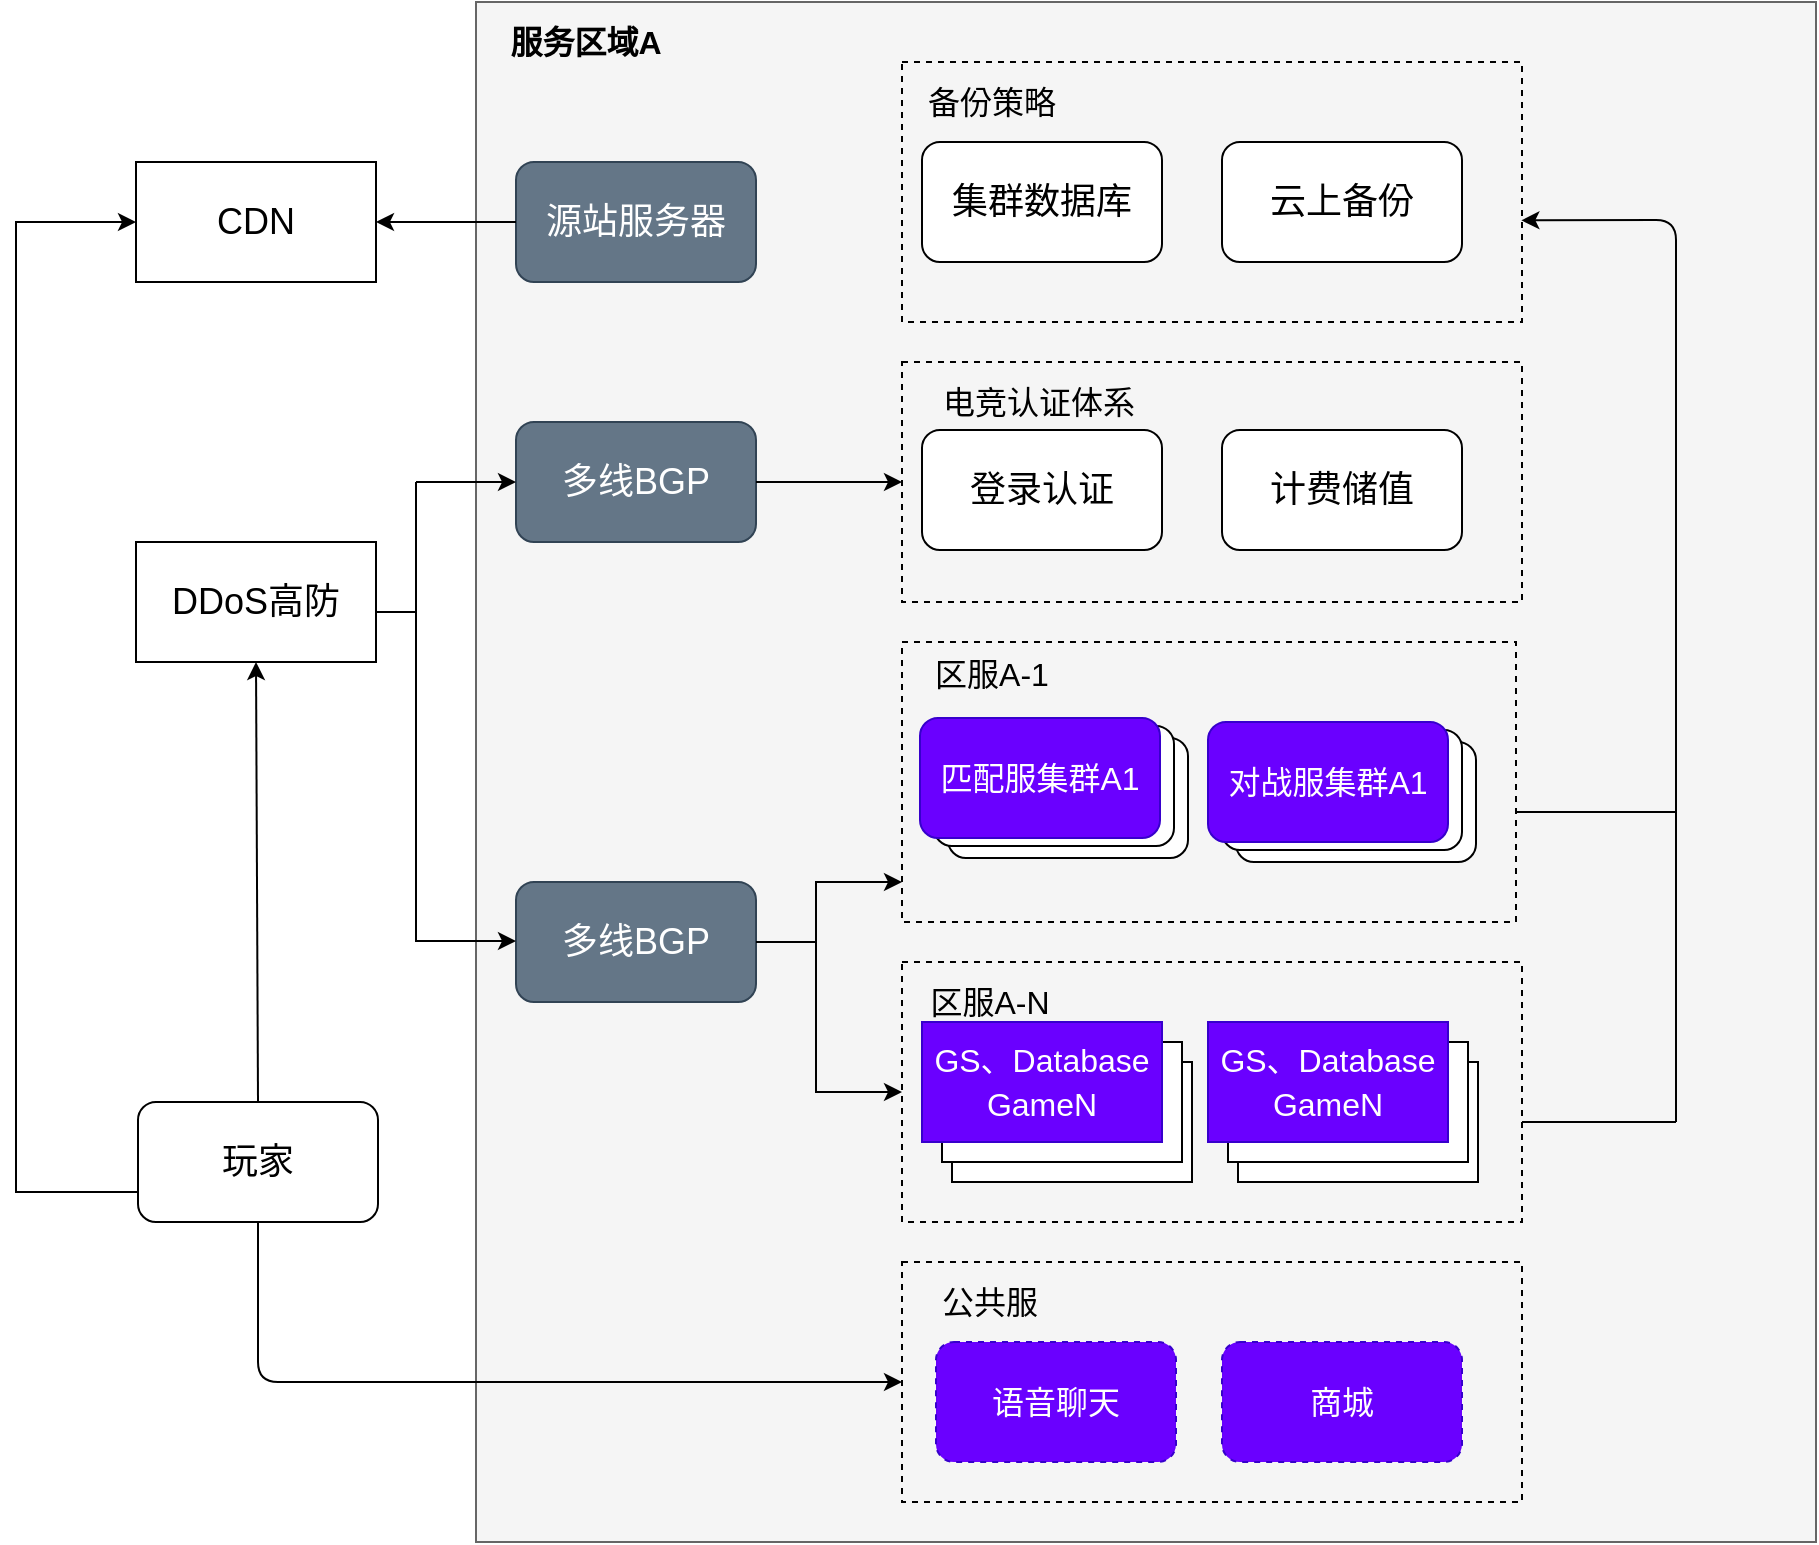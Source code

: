<mxfile version="14.4.3" type="github">
  <diagram id="fT9dytx6FlZxMEzEyuWl" name="Page-1">
    <mxGraphModel dx="1303" dy="672" grid="1" gridSize="10" guides="1" tooltips="1" connect="1" arrows="1" fold="1" page="1" pageScale="1" pageWidth="1600" pageHeight="1200" math="0" shadow="0">
      <root>
        <mxCell id="0" />
        <mxCell id="1" parent="0" />
        <mxCell id="Vs3RJaH12gDjdYwrqUp_-3" value="" style="rounded=0;whiteSpace=wrap;html=1;fillColor=#f5f5f5;strokeColor=#666666;fontColor=#333333;" parent="1" vertex="1">
          <mxGeometry x="340" y="320" width="670" height="770" as="geometry" />
        </mxCell>
        <mxCell id="Vs3RJaH12gDjdYwrqUp_-6" value="CDN" style="rounded=0;whiteSpace=wrap;html=1;fontSize=18;" parent="1" vertex="1">
          <mxGeometry x="170" y="400" width="120" height="60" as="geometry" />
        </mxCell>
        <mxCell id="zrN1Y2SLU0a6Z4_LZhqY-11" value="" style="edgeStyle=elbowEdgeStyle;rounded=0;orthogonalLoop=1;jettySize=auto;html=1;fontSize=16;fontColor=#030303;exitX=0;exitY=0.75;exitDx=0;exitDy=0;" edge="1" parent="1" source="Vs3RJaH12gDjdYwrqUp_-7" target="Vs3RJaH12gDjdYwrqUp_-6">
          <mxGeometry relative="1" as="geometry">
            <Array as="points">
              <mxPoint x="110" y="510" />
            </Array>
          </mxGeometry>
        </mxCell>
        <mxCell id="Vs3RJaH12gDjdYwrqUp_-7" value="玩家" style="rounded=1;whiteSpace=wrap;html=1;fontSize=18;" parent="1" vertex="1">
          <mxGeometry x="171" y="870" width="120" height="60" as="geometry" />
        </mxCell>
        <mxCell id="Vs3RJaH12gDjdYwrqUp_-8" value="DDoS高防" style="rounded=0;whiteSpace=wrap;html=1;fontSize=18;" parent="1" vertex="1">
          <mxGeometry x="170" y="590" width="120" height="60" as="geometry" />
        </mxCell>
        <mxCell id="Vs3RJaH12gDjdYwrqUp_-9" value="&lt;font style=&quot;font-size: 16px&quot;&gt;服务区域A&lt;/font&gt;" style="text;html=1;strokeColor=none;fillColor=none;align=center;verticalAlign=middle;whiteSpace=wrap;rounded=0;fontStyle=1;fontSize=18;" parent="1" vertex="1">
          <mxGeometry x="350" y="330" width="90" height="20" as="geometry" />
        </mxCell>
        <mxCell id="Vs3RJaH12gDjdYwrqUp_-10" value="源站服务器" style="rounded=1;whiteSpace=wrap;html=1;fontSize=18;fillColor=#647687;strokeColor=#314354;fontColor=#ffffff;" parent="1" vertex="1">
          <mxGeometry x="360" y="400" width="120" height="60" as="geometry" />
        </mxCell>
        <mxCell id="Vs3RJaH12gDjdYwrqUp_-11" value="多线BGP" style="rounded=1;whiteSpace=wrap;html=1;fontSize=18;fillColor=#647687;strokeColor=#314354;fontColor=#ffffff;" parent="1" vertex="1">
          <mxGeometry x="360" y="530" width="120" height="60" as="geometry" />
        </mxCell>
        <mxCell id="Vs3RJaH12gDjdYwrqUp_-12" value="多线BGP" style="rounded=1;whiteSpace=wrap;html=1;strokeColor=#314354;fillColor=#647687;fontColor=#ffffff;fontSize=18;" parent="1" vertex="1">
          <mxGeometry x="360" y="760" width="120" height="60" as="geometry" />
        </mxCell>
        <mxCell id="Vs3RJaH12gDjdYwrqUp_-19" value="" style="rounded=0;whiteSpace=wrap;html=1;dashed=1;strokeColor=#000000;fillColor=none;gradientColor=none;" parent="1" vertex="1">
          <mxGeometry x="553" y="350" width="310" height="130" as="geometry" />
        </mxCell>
        <mxCell id="Vs3RJaH12gDjdYwrqUp_-20" value="" style="rounded=0;whiteSpace=wrap;html=1;dashed=1;strokeColor=#000000;fillColor=none;gradientColor=none;" parent="1" vertex="1">
          <mxGeometry x="553" y="500" width="310" height="120" as="geometry" />
        </mxCell>
        <mxCell id="Vs3RJaH12gDjdYwrqUp_-21" value="" style="rounded=0;whiteSpace=wrap;html=1;dashed=1;strokeColor=#000000;fillColor=none;gradientColor=none;" parent="1" vertex="1">
          <mxGeometry x="553" y="640" width="307" height="140" as="geometry" />
        </mxCell>
        <mxCell id="Vs3RJaH12gDjdYwrqUp_-22" value="" style="rounded=0;whiteSpace=wrap;html=1;dashed=1;strokeColor=#000000;fillColor=none;gradientColor=none;" parent="1" vertex="1">
          <mxGeometry x="553" y="800" width="310" height="130" as="geometry" />
        </mxCell>
        <mxCell id="Vs3RJaH12gDjdYwrqUp_-23" value="&lt;span style=&quot;font-weight: 400; font-size: 16px;&quot;&gt;备份策略&lt;/span&gt;" style="text;html=1;strokeColor=none;fillColor=none;align=center;verticalAlign=middle;whiteSpace=wrap;rounded=0;fontStyle=1;fontSize=16;" parent="1" vertex="1">
          <mxGeometry x="563" y="360" width="70" height="20" as="geometry" />
        </mxCell>
        <mxCell id="Vs3RJaH12gDjdYwrqUp_-24" value="登录认证" style="rounded=1;whiteSpace=wrap;html=1;fontSize=18;" parent="1" vertex="1">
          <mxGeometry x="563" y="534" width="120" height="60" as="geometry" />
        </mxCell>
        <mxCell id="Vs3RJaH12gDjdYwrqUp_-25" value="计费储值" style="rounded=1;whiteSpace=wrap;html=1;fontSize=18;" parent="1" vertex="1">
          <mxGeometry x="713" y="534" width="120" height="60" as="geometry" />
        </mxCell>
        <mxCell id="Vs3RJaH12gDjdYwrqUp_-26" value="&lt;span style=&quot;font-weight: 400&quot;&gt;电竞认证体系&lt;/span&gt;" style="text;html=1;strokeColor=none;fillColor=none;align=center;verticalAlign=middle;whiteSpace=wrap;rounded=0;fontStyle=1;fontSize=16;" parent="1" vertex="1">
          <mxGeometry x="563" y="510" width="117" height="20" as="geometry" />
        </mxCell>
        <mxCell id="Vs3RJaH12gDjdYwrqUp_-27" value="&lt;span style=&quot;font-weight: 400; font-size: 16px;&quot;&gt;区服A-1&lt;/span&gt;" style="text;html=1;strokeColor=none;fillColor=none;align=center;verticalAlign=middle;whiteSpace=wrap;rounded=0;fontStyle=1;fontSize=16;" parent="1" vertex="1">
          <mxGeometry x="563" y="646" width="70" height="20" as="geometry" />
        </mxCell>
        <mxCell id="Vs3RJaH12gDjdYwrqUp_-28" value="&lt;span style=&quot;font-weight: 400; font-size: 16px;&quot;&gt;区服A-N&lt;/span&gt;" style="text;html=1;strokeColor=none;fillColor=none;align=center;verticalAlign=middle;whiteSpace=wrap;rounded=0;fontStyle=1;fontSize=16;" parent="1" vertex="1">
          <mxGeometry x="562" y="810" width="70" height="20" as="geometry" />
        </mxCell>
        <mxCell id="Vs3RJaH12gDjdYwrqUp_-29" value="架构同源A-1" style="rounded=0;whiteSpace=wrap;html=1;" parent="1" vertex="1">
          <mxGeometry x="578" y="850" width="120" height="60" as="geometry" />
        </mxCell>
        <mxCell id="Vs3RJaH12gDjdYwrqUp_-30" value="架构同源A-1" style="rounded=0;whiteSpace=wrap;html=1;" parent="1" vertex="1">
          <mxGeometry x="573" y="840" width="120" height="60" as="geometry" />
        </mxCell>
        <mxCell id="Vs3RJaH12gDjdYwrqUp_-31" value="&lt;span style=&quot;font-size: 16px&quot;&gt;GS、Database&lt;/span&gt;&lt;br style=&quot;font-size: 16px&quot;&gt;&lt;span style=&quot;font-size: 16px&quot;&gt;GameN&lt;/span&gt;" style="rounded=0;whiteSpace=wrap;html=1;fontSize=18;fillColor=#6a00ff;strokeColor=#3700CC;fontColor=#ffffff;" parent="1" vertex="1">
          <mxGeometry x="563" y="830" width="120" height="60" as="geometry" />
        </mxCell>
        <mxCell id="Vs3RJaH12gDjdYwrqUp_-34" value="集群数据库" style="rounded=1;whiteSpace=wrap;html=1;fontSize=18;" parent="1" vertex="1">
          <mxGeometry x="563" y="390" width="120" height="60" as="geometry" />
        </mxCell>
        <mxCell id="Vs3RJaH12gDjdYwrqUp_-35" value="&lt;font style=&quot;font-size: 18px&quot;&gt;云上备份&lt;/font&gt;" style="rounded=1;whiteSpace=wrap;html=1;" parent="1" vertex="1">
          <mxGeometry x="713" y="390" width="120" height="60" as="geometry" />
        </mxCell>
        <mxCell id="Vs3RJaH12gDjdYwrqUp_-38" value="" style="endArrow=classic;html=1;entryX=0;entryY=0.5;entryDx=0;entryDy=0;" parent="1" target="Vs3RJaH12gDjdYwrqUp_-11" edge="1">
          <mxGeometry width="50" height="50" relative="1" as="geometry">
            <mxPoint x="310" y="560" as="sourcePoint" />
            <mxPoint x="630" y="480" as="targetPoint" />
            <Array as="points" />
          </mxGeometry>
        </mxCell>
        <mxCell id="Vs3RJaH12gDjdYwrqUp_-45" value="" style="endArrow=classic;html=1;" parent="1" source="Vs3RJaH12gDjdYwrqUp_-11" target="Vs3RJaH12gDjdYwrqUp_-20" edge="1">
          <mxGeometry width="50" height="50" relative="1" as="geometry">
            <mxPoint x="523" y="564" as="sourcePoint" />
            <mxPoint x="553" y="564" as="targetPoint" />
          </mxGeometry>
        </mxCell>
        <mxCell id="Vs3RJaH12gDjdYwrqUp_-49" value="" style="endArrow=classic;html=1;exitX=0;exitY=0.5;exitDx=0;exitDy=0;entryX=1;entryY=0.5;entryDx=0;entryDy=0;" parent="1" source="Vs3RJaH12gDjdYwrqUp_-10" target="Vs3RJaH12gDjdYwrqUp_-6" edge="1">
          <mxGeometry width="50" height="50" relative="1" as="geometry">
            <mxPoint x="630" y="650" as="sourcePoint" />
            <mxPoint x="680" y="600" as="targetPoint" />
          </mxGeometry>
        </mxCell>
        <mxCell id="Vs3RJaH12gDjdYwrqUp_-51" style="edgeStyle=elbowEdgeStyle;rounded=0;orthogonalLoop=1;jettySize=auto;html=1;fontSize=16;fontColor=#030303;entryX=0;entryY=0.5;entryDx=0;entryDy=0;" parent="1" source="Vs3RJaH12gDjdYwrqUp_-12" target="Vs3RJaH12gDjdYwrqUp_-22" edge="1">
          <mxGeometry relative="1" as="geometry">
            <Array as="points">
              <mxPoint x="510" y="880" />
              <mxPoint x="500" y="840" />
            </Array>
          </mxGeometry>
        </mxCell>
        <mxCell id="Vs3RJaH12gDjdYwrqUp_-53" style="edgeStyle=elbowEdgeStyle;rounded=0;orthogonalLoop=1;jettySize=auto;html=1;fontSize=16;fontColor=#030303;entryX=0;entryY=0.5;entryDx=0;entryDy=0;" parent="1" edge="1">
          <mxGeometry relative="1" as="geometry">
            <mxPoint x="500" y="790" as="sourcePoint" />
            <mxPoint x="553" y="760" as="targetPoint" />
            <Array as="points">
              <mxPoint x="510" y="760" />
              <mxPoint x="500" y="720" />
            </Array>
          </mxGeometry>
        </mxCell>
        <mxCell id="Vs3RJaH12gDjdYwrqUp_-56" value="" style="endArrow=classic;html=1;fontSize=16;fontColor=#030303;entryX=0.999;entryY=0.609;entryDx=0;entryDy=0;entryPerimeter=0;" parent="1" target="Vs3RJaH12gDjdYwrqUp_-19" edge="1">
          <mxGeometry width="50" height="50" relative="1" as="geometry">
            <mxPoint x="940" y="880" as="sourcePoint" />
            <mxPoint x="990" y="825" as="targetPoint" />
            <Array as="points">
              <mxPoint x="940" y="429" />
            </Array>
          </mxGeometry>
        </mxCell>
        <mxCell id="Vs3RJaH12gDjdYwrqUp_-57" value="" style="endArrow=none;html=1;fontSize=16;fontColor=#030303;" parent="1" edge="1">
          <mxGeometry width="50" height="50" relative="1" as="geometry">
            <mxPoint x="863" y="880" as="sourcePoint" />
            <mxPoint x="940" y="880" as="targetPoint" />
          </mxGeometry>
        </mxCell>
        <mxCell id="Vs3RJaH12gDjdYwrqUp_-58" value="" style="endArrow=none;html=1;fontSize=16;fontColor=#030303;" parent="1" edge="1">
          <mxGeometry width="50" height="50" relative="1" as="geometry">
            <mxPoint x="860" y="725" as="sourcePoint" />
            <mxPoint x="940" y="725" as="targetPoint" />
          </mxGeometry>
        </mxCell>
        <mxCell id="zrN1Y2SLU0a6Z4_LZhqY-1" value="" style="rounded=0;whiteSpace=wrap;html=1;dashed=1;strokeColor=#000000;fillColor=none;gradientColor=none;" vertex="1" parent="1">
          <mxGeometry x="553" y="950" width="310" height="120" as="geometry" />
        </mxCell>
        <mxCell id="zrN1Y2SLU0a6Z4_LZhqY-2" value="&lt;span style=&quot;font-weight: 400&quot;&gt;公共服&lt;/span&gt;" style="text;html=1;strokeColor=none;fillColor=none;align=center;verticalAlign=middle;whiteSpace=wrap;rounded=0;fontStyle=1;fontSize=16;" vertex="1" parent="1">
          <mxGeometry x="562" y="960" width="70" height="20" as="geometry" />
        </mxCell>
        <mxCell id="zrN1Y2SLU0a6Z4_LZhqY-3" value="语音聊天" style="rounded=1;whiteSpace=wrap;html=1;dashed=1;fontSize=16;fillColor=#6a00ff;strokeColor=#3700CC;fontColor=#ffffff;" vertex="1" parent="1">
          <mxGeometry x="570" y="990" width="120" height="60" as="geometry" />
        </mxCell>
        <mxCell id="zrN1Y2SLU0a6Z4_LZhqY-13" value="" style="endArrow=classic;html=1;entryX=0;entryY=0.5;entryDx=0;entryDy=0;" edge="1" parent="1">
          <mxGeometry width="50" height="50" relative="1" as="geometry">
            <mxPoint x="310" y="789.5" as="sourcePoint" />
            <mxPoint x="360" y="789.5" as="targetPoint" />
            <Array as="points" />
          </mxGeometry>
        </mxCell>
        <mxCell id="zrN1Y2SLU0a6Z4_LZhqY-14" value="" style="endArrow=none;html=1;fontSize=16;fontColor=#030303;" edge="1" parent="1">
          <mxGeometry width="50" height="50" relative="1" as="geometry">
            <mxPoint x="310" y="790" as="sourcePoint" />
            <mxPoint x="310" y="560" as="targetPoint" />
          </mxGeometry>
        </mxCell>
        <mxCell id="zrN1Y2SLU0a6Z4_LZhqY-16" value="" style="endArrow=none;html=1;fontSize=16;fontColor=#030303;" edge="1" parent="1">
          <mxGeometry width="50" height="50" relative="1" as="geometry">
            <mxPoint x="290" y="625" as="sourcePoint" />
            <mxPoint x="310" y="625" as="targetPoint" />
          </mxGeometry>
        </mxCell>
        <mxCell id="zrN1Y2SLU0a6Z4_LZhqY-17" value="" style="endArrow=classic;html=1;fontSize=16;fontColor=#030303;exitX=0.5;exitY=1;exitDx=0;exitDy=0;entryX=0;entryY=0.5;entryDx=0;entryDy=0;" edge="1" parent="1" source="Vs3RJaH12gDjdYwrqUp_-7" target="zrN1Y2SLU0a6Z4_LZhqY-1">
          <mxGeometry width="50" height="50" relative="1" as="geometry">
            <mxPoint x="440" y="850" as="sourcePoint" />
            <mxPoint x="490" y="800" as="targetPoint" />
            <Array as="points">
              <mxPoint x="231" y="1010" />
              <mxPoint x="380" y="1010" />
            </Array>
          </mxGeometry>
        </mxCell>
        <mxCell id="zrN1Y2SLU0a6Z4_LZhqY-18" value="" style="endArrow=classic;html=1;fontSize=16;fontColor=#030303;exitX=0.5;exitY=0;exitDx=0;exitDy=0;entryX=0.5;entryY=1;entryDx=0;entryDy=0;" edge="1" parent="1" source="Vs3RJaH12gDjdYwrqUp_-7" target="Vs3RJaH12gDjdYwrqUp_-8">
          <mxGeometry width="50" height="50" relative="1" as="geometry">
            <mxPoint x="440" y="680" as="sourcePoint" />
            <mxPoint x="240" y="640" as="targetPoint" />
          </mxGeometry>
        </mxCell>
        <mxCell id="zrN1Y2SLU0a6Z4_LZhqY-19" value="商城" style="rounded=1;whiteSpace=wrap;html=1;dashed=1;fontSize=16;fillColor=#6a00ff;strokeColor=#3700CC;fontColor=#ffffff;" vertex="1" parent="1">
          <mxGeometry x="713" y="990" width="120" height="60" as="geometry" />
        </mxCell>
        <mxCell id="zrN1Y2SLU0a6Z4_LZhqY-20" value="对战服集群A1" style="rounded=1;whiteSpace=wrap;html=1;fontSize=16;" vertex="1" parent="1">
          <mxGeometry x="720" y="690" width="120" height="60" as="geometry" />
        </mxCell>
        <mxCell id="zrN1Y2SLU0a6Z4_LZhqY-22" value="对战服集群A1" style="rounded=1;whiteSpace=wrap;html=1;fontSize=16;" vertex="1" parent="1">
          <mxGeometry x="713" y="684" width="120" height="60" as="geometry" />
        </mxCell>
        <mxCell id="zrN1Y2SLU0a6Z4_LZhqY-24" value="对战服集群A1" style="rounded=1;whiteSpace=wrap;html=1;fontSize=16;fillColor=#6a00ff;strokeColor=#3700CC;fontColor=#ffffff;" vertex="1" parent="1">
          <mxGeometry x="706" y="680" width="120" height="60" as="geometry" />
        </mxCell>
        <mxCell id="zrN1Y2SLU0a6Z4_LZhqY-26" value="对战服集群A1" style="rounded=1;whiteSpace=wrap;html=1;fontSize=16;" vertex="1" parent="1">
          <mxGeometry x="576" y="688" width="120" height="60" as="geometry" />
        </mxCell>
        <mxCell id="zrN1Y2SLU0a6Z4_LZhqY-27" value="对战服集群A1" style="rounded=1;whiteSpace=wrap;html=1;fontSize=16;" vertex="1" parent="1">
          <mxGeometry x="569" y="682" width="120" height="60" as="geometry" />
        </mxCell>
        <mxCell id="zrN1Y2SLU0a6Z4_LZhqY-28" value="匹配服集群A1" style="rounded=1;whiteSpace=wrap;html=1;fontSize=16;fillColor=#6a00ff;strokeColor=#3700CC;fontColor=#ffffff;" vertex="1" parent="1">
          <mxGeometry x="562" y="678" width="120" height="60" as="geometry" />
        </mxCell>
        <mxCell id="zrN1Y2SLU0a6Z4_LZhqY-36" value="架构同源A-1" style="rounded=0;whiteSpace=wrap;html=1;" vertex="1" parent="1">
          <mxGeometry x="721" y="850" width="120" height="60" as="geometry" />
        </mxCell>
        <mxCell id="zrN1Y2SLU0a6Z4_LZhqY-37" value="架构同源A-1" style="rounded=0;whiteSpace=wrap;html=1;" vertex="1" parent="1">
          <mxGeometry x="716" y="840" width="120" height="60" as="geometry" />
        </mxCell>
        <mxCell id="zrN1Y2SLU0a6Z4_LZhqY-38" value="&lt;span style=&quot;font-size: 16px&quot;&gt;GS、Database&lt;/span&gt;&lt;br style=&quot;font-size: 16px&quot;&gt;&lt;span style=&quot;font-size: 16px&quot;&gt;GameN&lt;/span&gt;" style="rounded=0;whiteSpace=wrap;html=1;fontSize=18;fillColor=#6a00ff;strokeColor=#3700CC;fontColor=#ffffff;" vertex="1" parent="1">
          <mxGeometry x="706" y="830" width="120" height="60" as="geometry" />
        </mxCell>
      </root>
    </mxGraphModel>
  </diagram>
</mxfile>
